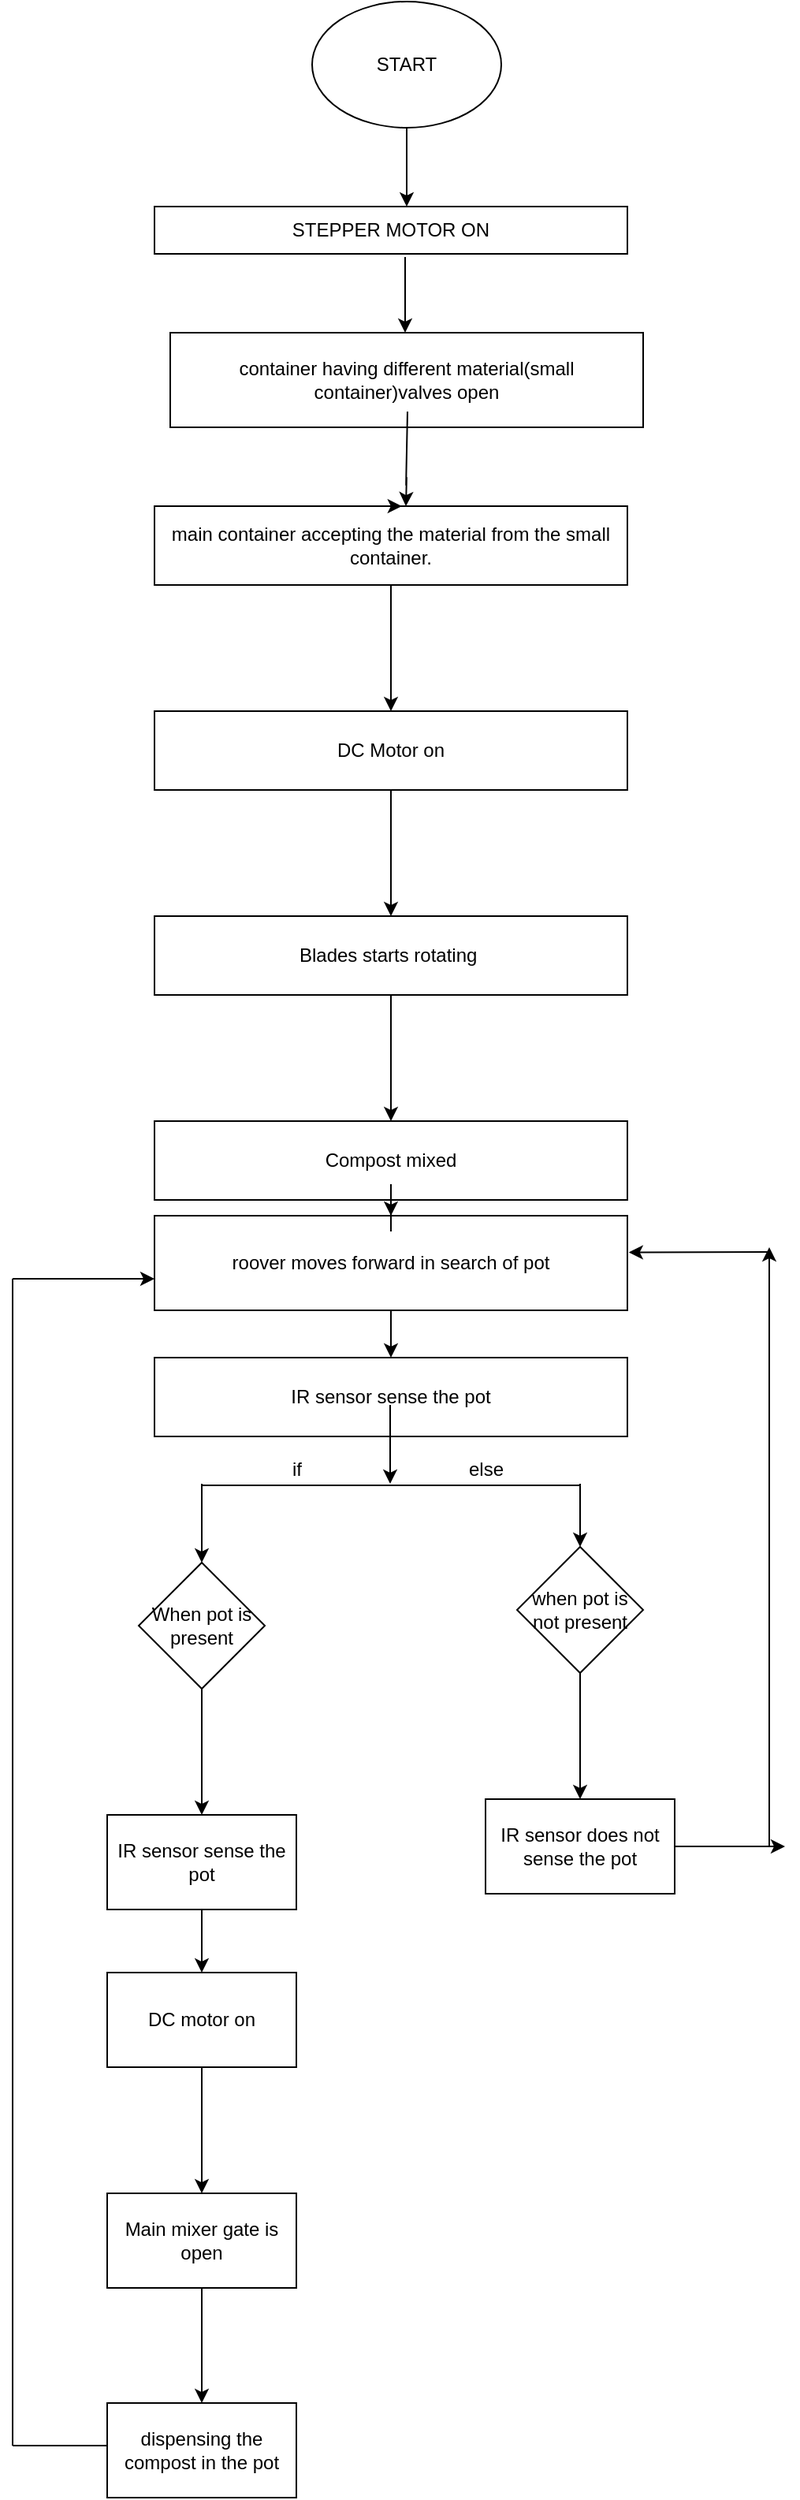 <mxfile version="12.7.9" type="github"><diagram id="C5RBs43oDa-KdzZeNtuy" name="Page-1"><mxGraphModel dx="1038" dy="580" grid="1" gridSize="10" guides="1" tooltips="1" connect="1" arrows="1" fold="1" page="1" pageScale="1" pageWidth="827" pageHeight="1169" math="0" shadow="0"><root><mxCell id="WIyWlLk6GJQsqaUBKTNV-0"/><mxCell id="WIyWlLk6GJQsqaUBKTNV-1" parent="WIyWlLk6GJQsqaUBKTNV-0"/><mxCell id="nPfyasEDO4D0fScPUCsC-0" value="START" style="ellipse;whiteSpace=wrap;html=1;" parent="WIyWlLk6GJQsqaUBKTNV-1" vertex="1"><mxGeometry x="200" y="70" width="120" height="80" as="geometry"/></mxCell><mxCell id="nPfyasEDO4D0fScPUCsC-1" value="" style="endArrow=classic;html=1;" parent="WIyWlLk6GJQsqaUBKTNV-1" edge="1"><mxGeometry width="50" height="50" relative="1" as="geometry"><mxPoint x="260" y="150" as="sourcePoint"/><mxPoint x="260" y="200" as="targetPoint"/><Array as="points"/></mxGeometry></mxCell><mxCell id="nPfyasEDO4D0fScPUCsC-4" value="STEPPER MOTOR ON" style="rounded=0;whiteSpace=wrap;html=1;" parent="WIyWlLk6GJQsqaUBKTNV-1" vertex="1"><mxGeometry x="100" y="200" width="300" height="30" as="geometry"/></mxCell><mxCell id="nPfyasEDO4D0fScPUCsC-9" value="" style="endArrow=classic;html=1;exitX=0.53;exitY=1.067;exitDx=0;exitDy=0;exitPerimeter=0;" parent="WIyWlLk6GJQsqaUBKTNV-1" source="nPfyasEDO4D0fScPUCsC-4" edge="1"><mxGeometry width="50" height="50" relative="1" as="geometry"><mxPoint x="300" y="260" as="sourcePoint"/><mxPoint x="259" y="280" as="targetPoint"/></mxGeometry></mxCell><mxCell id="nPfyasEDO4D0fScPUCsC-14" value="container having different material(small container)valves open" style="rounded=0;whiteSpace=wrap;html=1;" parent="WIyWlLk6GJQsqaUBKTNV-1" vertex="1"><mxGeometry x="110" y="280" width="300" height="60" as="geometry"/></mxCell><mxCell id="nPfyasEDO4D0fScPUCsC-24" value="" style="edgeStyle=orthogonalEdgeStyle;rounded=0;orthogonalLoop=1;jettySize=auto;html=1;" parent="WIyWlLk6GJQsqaUBKTNV-1" source="nPfyasEDO4D0fScPUCsC-15" target="nPfyasEDO4D0fScPUCsC-23" edge="1"><mxGeometry relative="1" as="geometry"/></mxCell><mxCell id="nPfyasEDO4D0fScPUCsC-15" value="main container accepting the material from the small container." style="rounded=0;whiteSpace=wrap;html=1;" parent="WIyWlLk6GJQsqaUBKTNV-1" vertex="1"><mxGeometry x="100" y="390" width="300" height="50" as="geometry"/></mxCell><mxCell id="nPfyasEDO4D0fScPUCsC-26" value="" style="edgeStyle=orthogonalEdgeStyle;rounded=0;orthogonalLoop=1;jettySize=auto;html=1;" parent="WIyWlLk6GJQsqaUBKTNV-1" source="nPfyasEDO4D0fScPUCsC-23" target="nPfyasEDO4D0fScPUCsC-25" edge="1"><mxGeometry relative="1" as="geometry"/></mxCell><mxCell id="nPfyasEDO4D0fScPUCsC-23" value="DC Motor on" style="rounded=0;whiteSpace=wrap;html=1;" parent="WIyWlLk6GJQsqaUBKTNV-1" vertex="1"><mxGeometry x="100" y="520" width="300" height="50" as="geometry"/></mxCell><mxCell id="nPfyasEDO4D0fScPUCsC-28" value="" style="edgeStyle=orthogonalEdgeStyle;rounded=0;orthogonalLoop=1;jettySize=auto;html=1;" parent="WIyWlLk6GJQsqaUBKTNV-1" source="nPfyasEDO4D0fScPUCsC-25" target="nPfyasEDO4D0fScPUCsC-27" edge="1"><mxGeometry relative="1" as="geometry"/></mxCell><mxCell id="nPfyasEDO4D0fScPUCsC-25" value="Blades starts rotating&amp;nbsp;" style="rounded=0;whiteSpace=wrap;html=1;" parent="WIyWlLk6GJQsqaUBKTNV-1" vertex="1"><mxGeometry x="100" y="650" width="300" height="50" as="geometry"/></mxCell><mxCell id="nPfyasEDO4D0fScPUCsC-30" value="" style="edgeStyle=orthogonalEdgeStyle;rounded=0;orthogonalLoop=1;jettySize=auto;html=1;" parent="WIyWlLk6GJQsqaUBKTNV-1" source="ciHrJYx42no_Hdfc9wMI-2" target="nPfyasEDO4D0fScPUCsC-29" edge="1"><mxGeometry relative="1" as="geometry"/></mxCell><mxCell id="nPfyasEDO4D0fScPUCsC-27" value="Compost mixed" style="rounded=0;whiteSpace=wrap;html=1;" parent="WIyWlLk6GJQsqaUBKTNV-1" vertex="1"><mxGeometry x="100" y="780" width="300" height="50" as="geometry"/></mxCell><mxCell id="nPfyasEDO4D0fScPUCsC-29" value="IR sensor sense the pot" style="rounded=0;whiteSpace=wrap;html=1;" parent="WIyWlLk6GJQsqaUBKTNV-1" vertex="1"><mxGeometry x="100" y="930" width="300" height="50" as="geometry"/></mxCell><mxCell id="nPfyasEDO4D0fScPUCsC-17" style="edgeStyle=orthogonalEdgeStyle;rounded=0;orthogonalLoop=1;jettySize=auto;html=1;exitX=0.5;exitY=0;exitDx=0;exitDy=0;entryX=0.523;entryY=0;entryDx=0;entryDy=0;entryPerimeter=0;" parent="WIyWlLk6GJQsqaUBKTNV-1" source="nPfyasEDO4D0fScPUCsC-15" target="nPfyasEDO4D0fScPUCsC-15" edge="1"><mxGeometry relative="1" as="geometry"/></mxCell><mxCell id="nPfyasEDO4D0fScPUCsC-20" value="" style="endArrow=classic;html=1;" parent="WIyWlLk6GJQsqaUBKTNV-1" edge="1"><mxGeometry width="50" height="50" relative="1" as="geometry"><mxPoint x="260.5" y="330" as="sourcePoint"/><mxPoint x="259.5" y="390" as="targetPoint"/><Array as="points"><mxPoint x="259.5" y="380"/><mxPoint x="260" y="370"/></Array></mxGeometry></mxCell><mxCell id="nPfyasEDO4D0fScPUCsC-33" value="" style="endArrow=classic;html=1;" parent="WIyWlLk6GJQsqaUBKTNV-1" edge="1"><mxGeometry width="50" height="50" relative="1" as="geometry"><mxPoint x="249.5" y="960" as="sourcePoint"/><mxPoint x="249.5" y="1010" as="targetPoint"/></mxGeometry></mxCell><mxCell id="nPfyasEDO4D0fScPUCsC-34" value="" style="endArrow=none;html=1;" parent="WIyWlLk6GJQsqaUBKTNV-1" edge="1"><mxGeometry width="50" height="50" relative="1" as="geometry"><mxPoint x="130" y="1011" as="sourcePoint"/><mxPoint x="370" y="1011" as="targetPoint"/></mxGeometry></mxCell><mxCell id="nPfyasEDO4D0fScPUCsC-35" value="" style="endArrow=classic;html=1;" parent="WIyWlLk6GJQsqaUBKTNV-1" edge="1"><mxGeometry width="50" height="50" relative="1" as="geometry"><mxPoint x="130" y="1010" as="sourcePoint"/><mxPoint x="130" y="1060" as="targetPoint"/></mxGeometry></mxCell><mxCell id="nPfyasEDO4D0fScPUCsC-36" value="" style="endArrow=classic;html=1;" parent="WIyWlLk6GJQsqaUBKTNV-1" edge="1"><mxGeometry width="50" height="50" relative="1" as="geometry"><mxPoint x="370" y="1010" as="sourcePoint"/><mxPoint x="370" y="1050" as="targetPoint"/></mxGeometry></mxCell><mxCell id="nPfyasEDO4D0fScPUCsC-42" value="" style="edgeStyle=orthogonalEdgeStyle;rounded=0;orthogonalLoop=1;jettySize=auto;html=1;" parent="WIyWlLk6GJQsqaUBKTNV-1" source="nPfyasEDO4D0fScPUCsC-39" edge="1"><mxGeometry relative="1" as="geometry"><mxPoint x="130" y="1220" as="targetPoint"/></mxGeometry></mxCell><mxCell id="nPfyasEDO4D0fScPUCsC-39" value="When pot is present" style="rhombus;whiteSpace=wrap;html=1;" parent="WIyWlLk6GJQsqaUBKTNV-1" vertex="1"><mxGeometry x="90" y="1060" width="80" height="80" as="geometry"/></mxCell><mxCell id="nPfyasEDO4D0fScPUCsC-51" value="" style="edgeStyle=orthogonalEdgeStyle;rounded=0;orthogonalLoop=1;jettySize=auto;html=1;" parent="WIyWlLk6GJQsqaUBKTNV-1" source="nPfyasEDO4D0fScPUCsC-40" edge="1"><mxGeometry relative="1" as="geometry"><mxPoint x="370" y="1210" as="targetPoint"/></mxGeometry></mxCell><mxCell id="nPfyasEDO4D0fScPUCsC-40" value="when pot is not present" style="rhombus;whiteSpace=wrap;html=1;" parent="WIyWlLk6GJQsqaUBKTNV-1" vertex="1"><mxGeometry x="330" y="1050" width="80" height="80" as="geometry"/></mxCell><mxCell id="nPfyasEDO4D0fScPUCsC-45" value="" style="edgeStyle=orthogonalEdgeStyle;rounded=0;orthogonalLoop=1;jettySize=auto;html=1;" parent="WIyWlLk6GJQsqaUBKTNV-1" source="nPfyasEDO4D0fScPUCsC-43" target="nPfyasEDO4D0fScPUCsC-44" edge="1"><mxGeometry relative="1" as="geometry"/></mxCell><mxCell id="nPfyasEDO4D0fScPUCsC-43" value="IR sensor sense the pot" style="rounded=0;whiteSpace=wrap;html=1;" parent="WIyWlLk6GJQsqaUBKTNV-1" vertex="1"><mxGeometry x="70" y="1220" width="120" height="60" as="geometry"/></mxCell><mxCell id="nPfyasEDO4D0fScPUCsC-47" value="" style="edgeStyle=orthogonalEdgeStyle;rounded=0;orthogonalLoop=1;jettySize=auto;html=1;" parent="WIyWlLk6GJQsqaUBKTNV-1" source="nPfyasEDO4D0fScPUCsC-44" target="nPfyasEDO4D0fScPUCsC-46" edge="1"><mxGeometry relative="1" as="geometry"/></mxCell><mxCell id="nPfyasEDO4D0fScPUCsC-44" value="DC motor on" style="rounded=0;whiteSpace=wrap;html=1;" parent="WIyWlLk6GJQsqaUBKTNV-1" vertex="1"><mxGeometry x="70" y="1320" width="120" height="60" as="geometry"/></mxCell><mxCell id="nPfyasEDO4D0fScPUCsC-49" value="" style="edgeStyle=orthogonalEdgeStyle;rounded=0;orthogonalLoop=1;jettySize=auto;html=1;" parent="WIyWlLk6GJQsqaUBKTNV-1" source="nPfyasEDO4D0fScPUCsC-46" target="nPfyasEDO4D0fScPUCsC-48" edge="1"><mxGeometry relative="1" as="geometry"/></mxCell><mxCell id="nPfyasEDO4D0fScPUCsC-46" value="Main mixer gate is open" style="rounded=0;whiteSpace=wrap;html=1;" parent="WIyWlLk6GJQsqaUBKTNV-1" vertex="1"><mxGeometry x="70" y="1460" width="120" height="60" as="geometry"/></mxCell><mxCell id="nPfyasEDO4D0fScPUCsC-48" value="dispensing the compost in the pot" style="rounded=0;whiteSpace=wrap;html=1;" parent="WIyWlLk6GJQsqaUBKTNV-1" vertex="1"><mxGeometry x="70" y="1593" width="120" height="60" as="geometry"/></mxCell><mxCell id="nPfyasEDO4D0fScPUCsC-52" value="if" style="text;html=1;align=center;verticalAlign=middle;resizable=0;points=[];autosize=1;" parent="WIyWlLk6GJQsqaUBKTNV-1" vertex="1"><mxGeometry x="180" y="991" width="20" height="20" as="geometry"/></mxCell><mxCell id="nPfyasEDO4D0fScPUCsC-53" value="IR sensor does not sense the pot" style="rounded=0;whiteSpace=wrap;html=1;" parent="WIyWlLk6GJQsqaUBKTNV-1" vertex="1"><mxGeometry x="310" y="1210" width="120" height="60" as="geometry"/></mxCell><mxCell id="ciHrJYx42no_Hdfc9wMI-2" value="roover moves forward in search of pot" style="rounded=0;whiteSpace=wrap;html=1;" parent="WIyWlLk6GJQsqaUBKTNV-1" vertex="1"><mxGeometry x="100" y="840" width="300" height="60" as="geometry"/></mxCell><mxCell id="ciHrJYx42no_Hdfc9wMI-3" value="" style="edgeStyle=orthogonalEdgeStyle;rounded=0;orthogonalLoop=1;jettySize=auto;html=1;" parent="WIyWlLk6GJQsqaUBKTNV-1" source="nPfyasEDO4D0fScPUCsC-27" target="ciHrJYx42no_Hdfc9wMI-2" edge="1"><mxGeometry relative="1" as="geometry"><mxPoint x="250" y="830" as="sourcePoint"/><mxPoint x="250" y="910" as="targetPoint"/></mxGeometry></mxCell><mxCell id="ciHrJYx42no_Hdfc9wMI-4" value="else" style="text;html=1;align=center;verticalAlign=middle;resizable=0;points=[];autosize=1;" parent="WIyWlLk6GJQsqaUBKTNV-1" vertex="1"><mxGeometry x="290" y="991" width="40" height="20" as="geometry"/></mxCell><mxCell id="ciHrJYx42no_Hdfc9wMI-5" value="" style="endArrow=classic;html=1;" parent="WIyWlLk6GJQsqaUBKTNV-1" edge="1"><mxGeometry width="50" height="50" relative="1" as="geometry"><mxPoint x="430" y="1240" as="sourcePoint"/><mxPoint x="500" y="1240" as="targetPoint"/></mxGeometry></mxCell><mxCell id="ciHrJYx42no_Hdfc9wMI-6" value="" style="endArrow=classic;html=1;" parent="WIyWlLk6GJQsqaUBKTNV-1" edge="1"><mxGeometry width="50" height="50" relative="1" as="geometry"><mxPoint x="490" y="1240" as="sourcePoint"/><mxPoint x="490" y="860" as="targetPoint"/></mxGeometry></mxCell><mxCell id="ciHrJYx42no_Hdfc9wMI-7" value="" style="endArrow=classic;html=1;entryX=1.003;entryY=0.387;entryDx=0;entryDy=0;entryPerimeter=0;" parent="WIyWlLk6GJQsqaUBKTNV-1" target="ciHrJYx42no_Hdfc9wMI-2" edge="1"><mxGeometry width="50" height="50" relative="1" as="geometry"><mxPoint x="490" y="863" as="sourcePoint"/><mxPoint x="480" y="830" as="targetPoint"/></mxGeometry></mxCell><mxCell id="Z_OWnU-zwLRkpq7kp73y-0" value="" style="endArrow=none;html=1;" edge="1" parent="WIyWlLk6GJQsqaUBKTNV-1"><mxGeometry width="50" height="50" relative="1" as="geometry"><mxPoint x="10" y="1620" as="sourcePoint"/><mxPoint x="70" y="1620" as="targetPoint"/></mxGeometry></mxCell><mxCell id="Z_OWnU-zwLRkpq7kp73y-1" value="" style="endArrow=none;html=1;" edge="1" parent="WIyWlLk6GJQsqaUBKTNV-1"><mxGeometry width="50" height="50" relative="1" as="geometry"><mxPoint x="10" y="1620" as="sourcePoint"/><mxPoint x="10" y="880" as="targetPoint"/></mxGeometry></mxCell><mxCell id="Z_OWnU-zwLRkpq7kp73y-2" value="" style="endArrow=classic;html=1;" edge="1" parent="WIyWlLk6GJQsqaUBKTNV-1"><mxGeometry width="50" height="50" relative="1" as="geometry"><mxPoint x="10" y="880" as="sourcePoint"/><mxPoint x="100" y="880" as="targetPoint"/></mxGeometry></mxCell></root></mxGraphModel></diagram></mxfile>